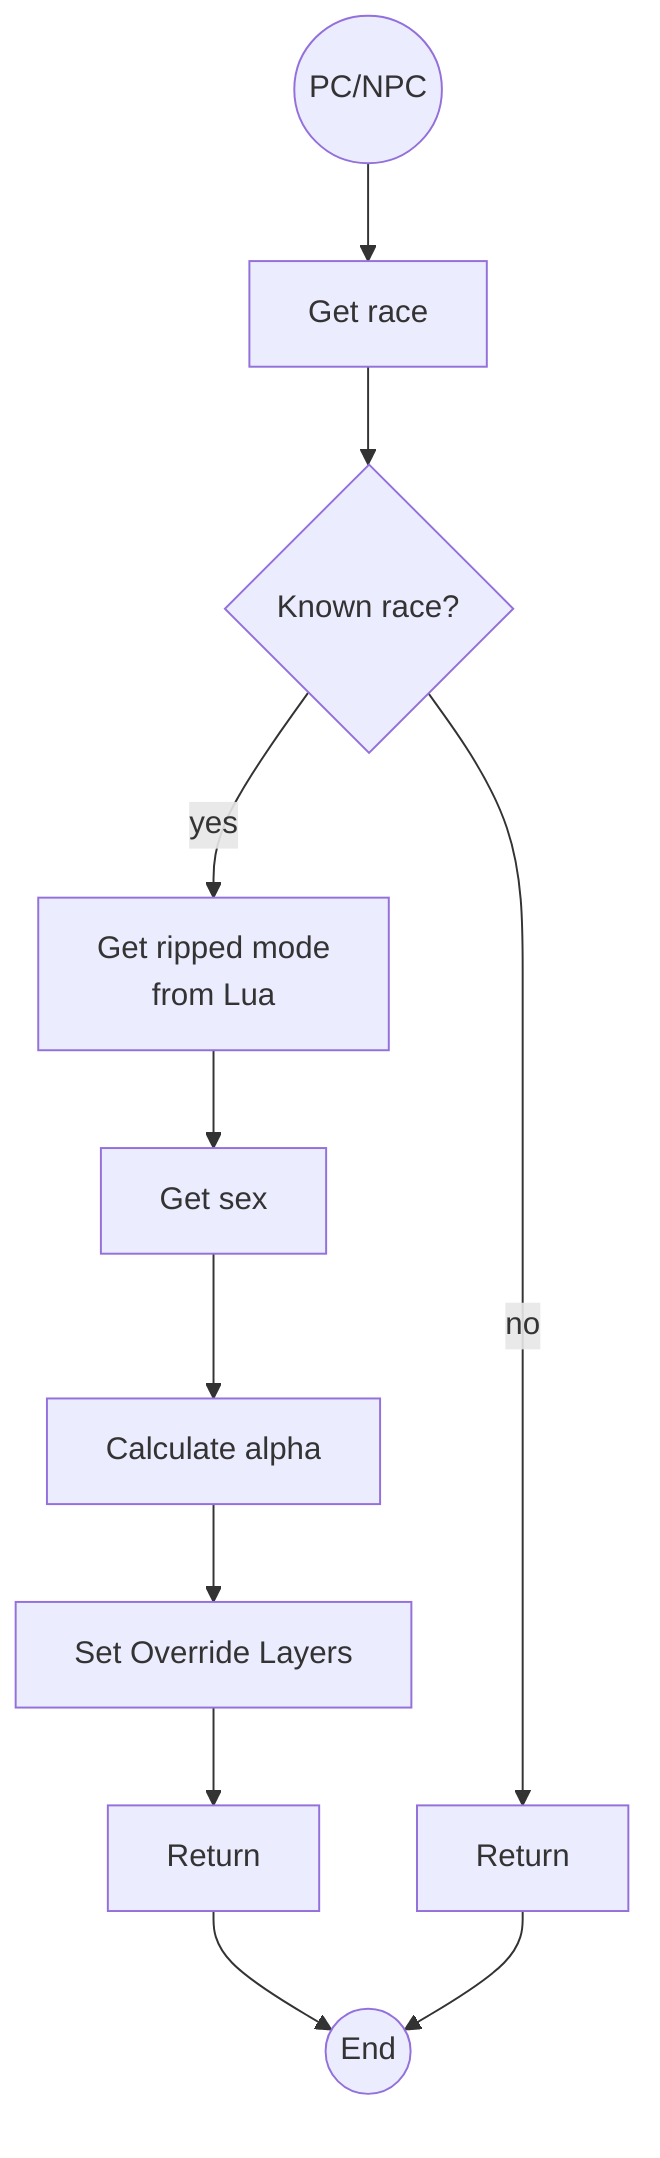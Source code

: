 graph TD

start((PC/NPC))
getRace[Get race]
knownRace{Known race?}
getSex[Get sex]
rippedMode[Get ripped mode<br>from Lua]
calcAlpha[Calculate alpha]
setLyr[Set Override Layers]
rValid[Return <valid>]
rinvalid[Return <invalid>]
stop((End))


start --> getRace --> knownRace
knownRace -->|no| rinvalid
knownRace -->|yes| rippedMode --> getSex --> calcAlpha -->setLyr --> rValid --> stop
rinvalid --> stop